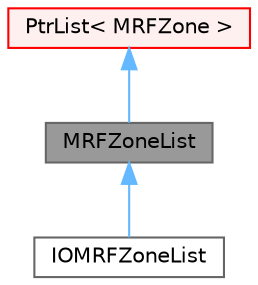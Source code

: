 digraph "MRFZoneList"
{
 // LATEX_PDF_SIZE
  bgcolor="transparent";
  edge [fontname=Helvetica,fontsize=10,labelfontname=Helvetica,labelfontsize=10];
  node [fontname=Helvetica,fontsize=10,shape=box,height=0.2,width=0.4];
  Node1 [id="Node000001",label="MRFZoneList",height=0.2,width=0.4,color="gray40", fillcolor="grey60", style="filled", fontcolor="black",tooltip="List container for MRF zomes."];
  Node2 -> Node1 [id="edge1_Node000001_Node000002",dir="back",color="steelblue1",style="solid",tooltip=" "];
  Node2 [id="Node000002",label="PtrList\< MRFZone \>",height=0.2,width=0.4,color="red", fillcolor="#FFF0F0", style="filled",URL="$classFoam_1_1PtrList.html",tooltip=" "];
  Node1 -> Node6 [id="edge2_Node000001_Node000006",dir="back",color="steelblue1",style="solid",tooltip=" "];
  Node6 [id="Node000006",label="IOMRFZoneList",height=0.2,width=0.4,color="gray40", fillcolor="white", style="filled",URL="$classFoam_1_1IOMRFZoneList.html",tooltip="List of MRF zones with IO functionality. MRF zones are specified by a list of dictionary entries,..."];
}
